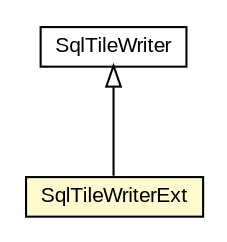 #!/usr/local/bin/dot
#
# Class diagram 
# Generated by UMLGraph version R5_6-24-gf6e263 (http://www.umlgraph.org/)
#

digraph G {
	edge [fontname="arial",fontsize=10,labelfontname="arial",labelfontsize=10];
	node [fontname="arial",fontsize=10,shape=plaintext];
	nodesep=0.25;
	ranksep=0.5;
	// org.osmdroid.debug.model.SqlTileWriterExt
	c51418 [label=<<table title="org.osmdroid.debug.model.SqlTileWriterExt" border="0" cellborder="1" cellspacing="0" cellpadding="2" port="p" bgcolor="lemonChiffon" href="./SqlTileWriterExt.html">
		<tr><td><table border="0" cellspacing="0" cellpadding="1">
<tr><td align="center" balign="center"> SqlTileWriterExt </td></tr>
		</table></td></tr>
		</table>>, URL="./SqlTileWriterExt.html", fontname="arial", fontcolor="black", fontsize=10.0];
	//org.osmdroid.debug.model.SqlTileWriterExt extends org.osmdroid.tileprovider.modules.SqlTileWriter
	c51612:p -> c51418:p [dir=back,arrowtail=empty];
	// org.osmdroid.tileprovider.modules.SqlTileWriter
	c51612 [label=<<table title="org.osmdroid.tileprovider.modules.SqlTileWriter" border="0" cellborder="1" cellspacing="0" cellpadding="2" port="p" href="http://java.sun.com/j2se/1.4.2/docs/api/org/osmdroid/tileprovider/modules/SqlTileWriter.html">
		<tr><td><table border="0" cellspacing="0" cellpadding="1">
<tr><td align="center" balign="center"> SqlTileWriter </td></tr>
		</table></td></tr>
		</table>>, URL="http://java.sun.com/j2se/1.4.2/docs/api/org/osmdroid/tileprovider/modules/SqlTileWriter.html", fontname="arial", fontcolor="black", fontsize=10.0];
}

